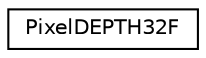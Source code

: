 digraph "Graphical Class Hierarchy"
{
  edge [fontname="Helvetica",fontsize="10",labelfontname="Helvetica",labelfontsize="10"];
  node [fontname="Helvetica",fontsize="10",shape=record];
  rankdir="LR";
  Node1 [label="PixelDEPTH32F",height=0.2,width=0.4,color="black", fillcolor="white", style="filled",URL="$struct_pixel_d_e_p_t_h32_f.html"];
}
